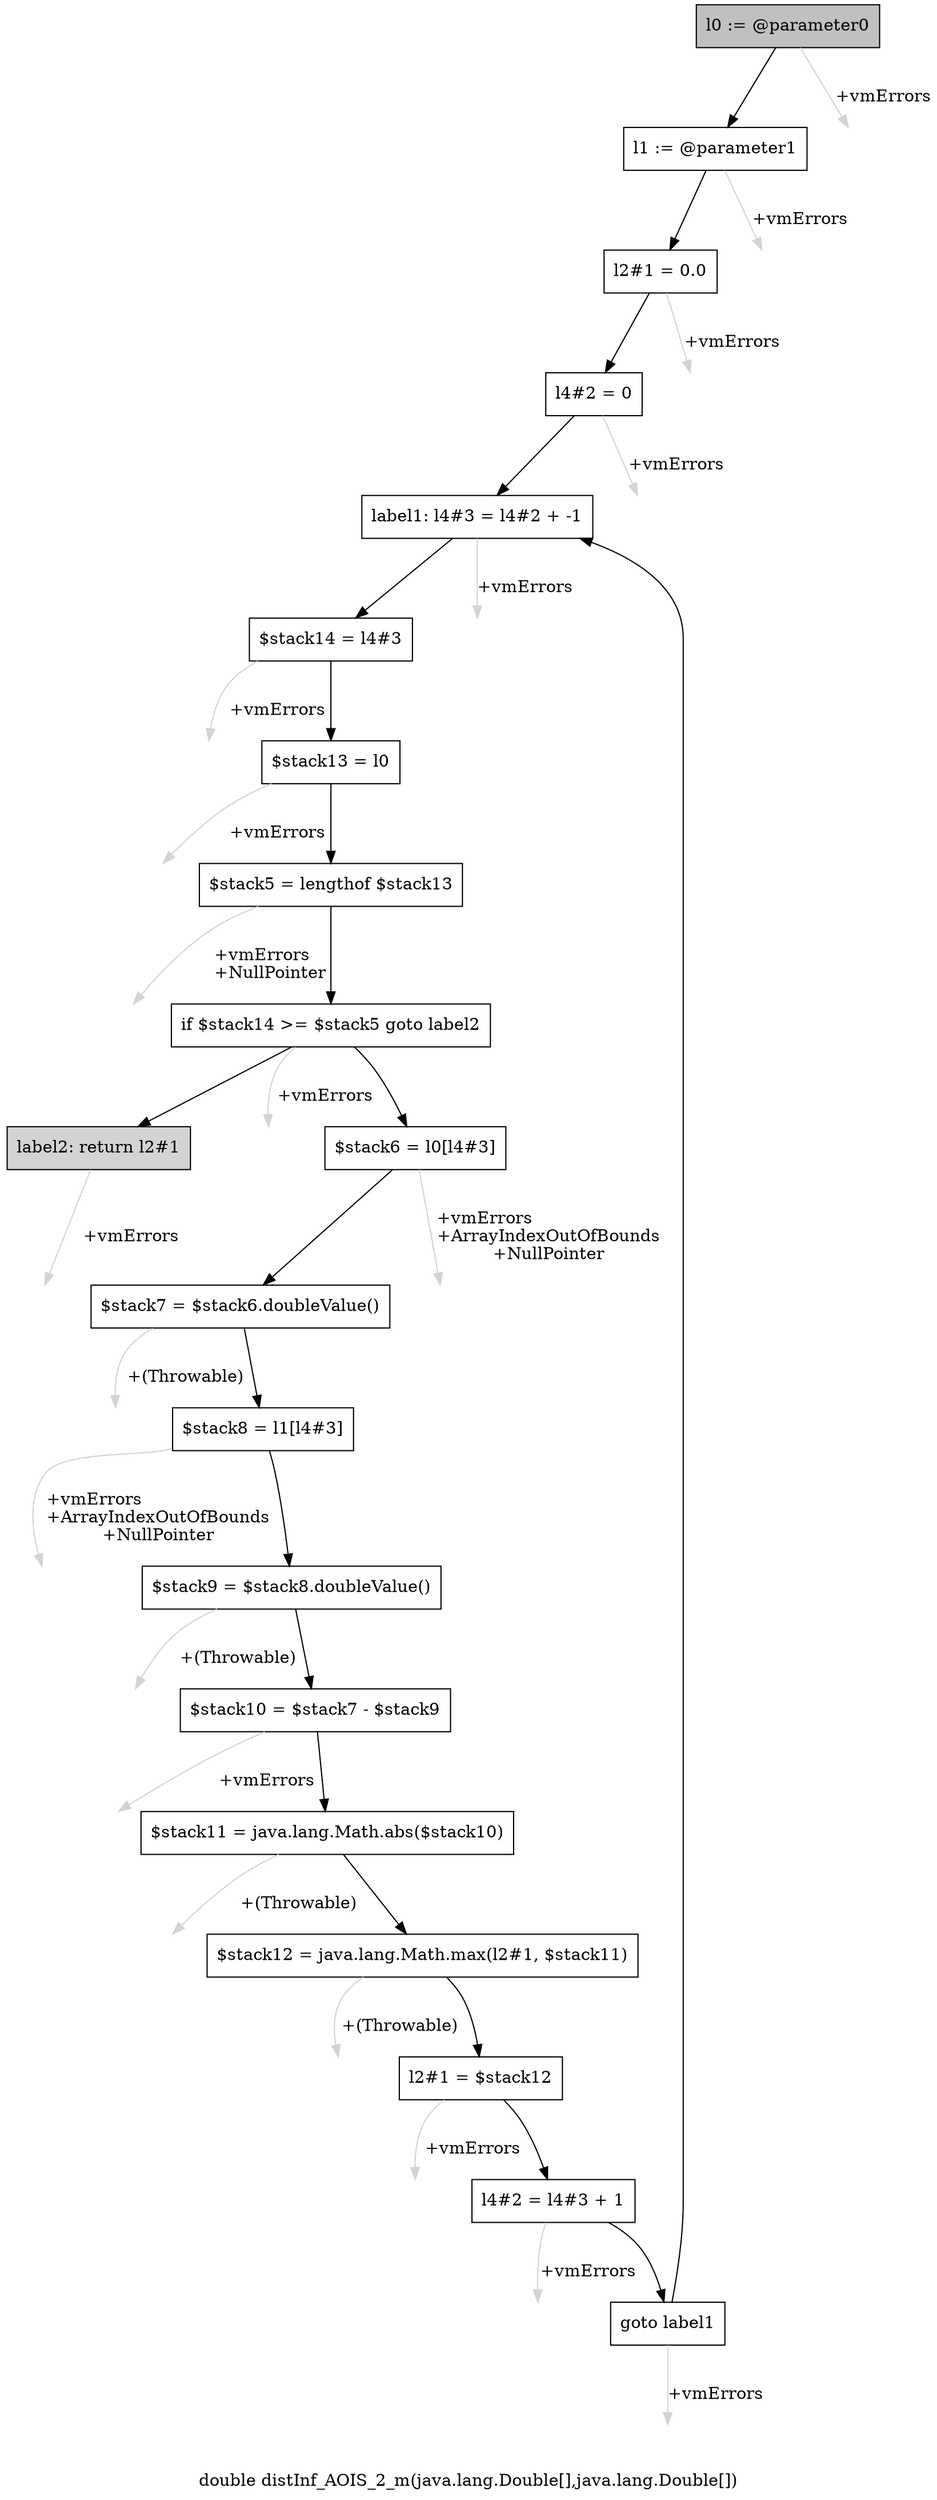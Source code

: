 digraph "double distInf_AOIS_2_m(java.lang.Double[],java.lang.Double[])" {
    label="double distInf_AOIS_2_m(java.lang.Double[],java.lang.Double[])";
    node [shape=box];
    "0" [style=filled,fillcolor=gray,label="l0 := @parameter0",];
    "1" [label="l1 := @parameter1",];
    "0"->"1" [color=black,];
    "20" [style=invis,label="Esc",];
    "0"->"20" [color=lightgray,label="\l+vmErrors",];
    "2" [label="l2#1 = 0.0",];
    "1"->"2" [color=black,];
    "21" [style=invis,label="Esc",];
    "1"->"21" [color=lightgray,label="\l+vmErrors",];
    "3" [label="l4#2 = 0",];
    "2"->"3" [color=black,];
    "22" [style=invis,label="Esc",];
    "2"->"22" [color=lightgray,label="\l+vmErrors",];
    "4" [label="label1: l4#3 = l4#2 + -1",];
    "3"->"4" [color=black,];
    "23" [style=invis,label="Esc",];
    "3"->"23" [color=lightgray,label="\l+vmErrors",];
    "5" [label="$stack14 = l4#3",];
    "4"->"5" [color=black,];
    "24" [style=invis,label="Esc",];
    "4"->"24" [color=lightgray,label="\l+vmErrors",];
    "6" [label="$stack13 = l0",];
    "5"->"6" [color=black,];
    "25" [style=invis,label="Esc",];
    "5"->"25" [color=lightgray,label="\l+vmErrors",];
    "7" [label="$stack5 = lengthof $stack13",];
    "6"->"7" [color=black,];
    "26" [style=invis,label="Esc",];
    "6"->"26" [color=lightgray,label="\l+vmErrors",];
    "8" [label="if $stack14 >= $stack5 goto label2",];
    "7"->"8" [color=black,];
    "27" [style=invis,label="Esc",];
    "7"->"27" [color=lightgray,label="\l+vmErrors\l+NullPointer",];
    "9" [label="$stack6 = l0[l4#3]",];
    "8"->"9" [color=black,];
    "19" [style=filled,fillcolor=lightgray,label="label2: return l2#1",];
    "8"->"19" [color=black,];
    "28" [style=invis,label="Esc",];
    "8"->"28" [color=lightgray,label="\l+vmErrors",];
    "10" [label="$stack7 = $stack6.doubleValue()",];
    "9"->"10" [color=black,];
    "29" [style=invis,label="Esc",];
    "9"->"29" [color=lightgray,label="\l+vmErrors\l+ArrayIndexOutOfBounds\l+NullPointer",];
    "11" [label="$stack8 = l1[l4#3]",];
    "10"->"11" [color=black,];
    "30" [style=invis,label="Esc",];
    "10"->"30" [color=lightgray,label="\l+(Throwable)",];
    "12" [label="$stack9 = $stack8.doubleValue()",];
    "11"->"12" [color=black,];
    "31" [style=invis,label="Esc",];
    "11"->"31" [color=lightgray,label="\l+vmErrors\l+ArrayIndexOutOfBounds\l+NullPointer",];
    "13" [label="$stack10 = $stack7 - $stack9",];
    "12"->"13" [color=black,];
    "32" [style=invis,label="Esc",];
    "12"->"32" [color=lightgray,label="\l+(Throwable)",];
    "14" [label="$stack11 = java.lang.Math.abs($stack10)",];
    "13"->"14" [color=black,];
    "33" [style=invis,label="Esc",];
    "13"->"33" [color=lightgray,label="\l+vmErrors",];
    "15" [label="$stack12 = java.lang.Math.max(l2#1, $stack11)",];
    "14"->"15" [color=black,];
    "34" [style=invis,label="Esc",];
    "14"->"34" [color=lightgray,label="\l+(Throwable)",];
    "16" [label="l2#1 = $stack12",];
    "15"->"16" [color=black,];
    "35" [style=invis,label="Esc",];
    "15"->"35" [color=lightgray,label="\l+(Throwable)",];
    "17" [label="l4#2 = l4#3 + 1",];
    "16"->"17" [color=black,];
    "36" [style=invis,label="Esc",];
    "16"->"36" [color=lightgray,label="\l+vmErrors",];
    "18" [label="goto label1",];
    "17"->"18" [color=black,];
    "37" [style=invis,label="Esc",];
    "17"->"37" [color=lightgray,label="\l+vmErrors",];
    "18"->"4" [color=black,];
    "38" [style=invis,label="Esc",];
    "18"->"38" [color=lightgray,label="\l+vmErrors",];
    "39" [style=invis,label="Esc",];
    "19"->"39" [color=lightgray,label="\l+vmErrors",];
}
